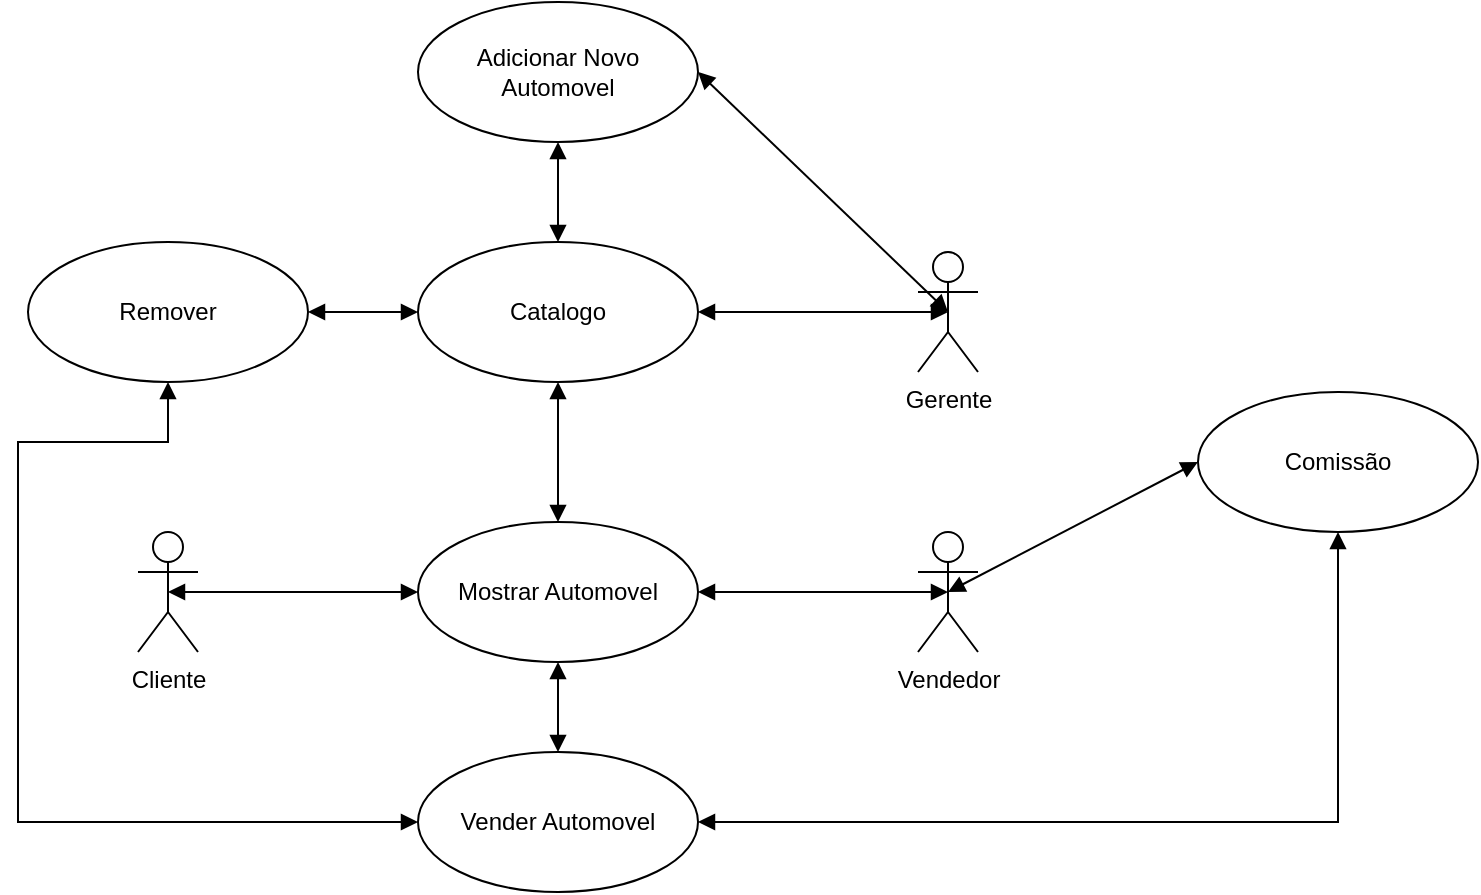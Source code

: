 <mxfile version="24.3.1" type="device">
  <diagram name="Página-1" id="f_x7acSurpHiJBq9WvCI">
    <mxGraphModel dx="1707" dy="460" grid="1" gridSize="10" guides="1" tooltips="1" connect="1" arrows="1" fold="1" page="1" pageScale="1" pageWidth="827" pageHeight="1169" math="0" shadow="0">
      <root>
        <mxCell id="0" />
        <mxCell id="1" parent="0" />
        <mxCell id="SEfgsGK2yQJNxwUx0ZKF-1" value="Vendedor" style="shape=umlActor;verticalLabelPosition=bottom;verticalAlign=top;html=1;" vertex="1" parent="1">
          <mxGeometry x="-150" y="475" width="30" height="60" as="geometry" />
        </mxCell>
        <mxCell id="SEfgsGK2yQJNxwUx0ZKF-2" value="Mostrar Automovel" style="ellipse;whiteSpace=wrap;html=1;" vertex="1" parent="1">
          <mxGeometry x="-400" y="470" width="140" height="70" as="geometry" />
        </mxCell>
        <mxCell id="SEfgsGK2yQJNxwUx0ZKF-3" value="Gerente" style="shape=umlActor;verticalLabelPosition=bottom;verticalAlign=top;html=1;" vertex="1" parent="1">
          <mxGeometry x="-150" y="335" width="30" height="60" as="geometry" />
        </mxCell>
        <mxCell id="SEfgsGK2yQJNxwUx0ZKF-4" value="" style="endArrow=block;startArrow=block;endFill=1;startFill=1;html=1;rounded=0;exitX=0.5;exitY=0.5;exitDx=0;exitDy=0;exitPerimeter=0;entryX=0;entryY=0.5;entryDx=0;entryDy=0;" edge="1" parent="1" source="SEfgsGK2yQJNxwUx0ZKF-9" target="SEfgsGK2yQJNxwUx0ZKF-2">
          <mxGeometry width="160" relative="1" as="geometry">
            <mxPoint x="-570" y="595" as="sourcePoint" />
            <mxPoint x="-410" y="595" as="targetPoint" />
          </mxGeometry>
        </mxCell>
        <mxCell id="SEfgsGK2yQJNxwUx0ZKF-5" value="" style="endArrow=block;startArrow=block;endFill=1;startFill=1;html=1;rounded=0;exitX=1;exitY=0.5;exitDx=0;exitDy=0;entryX=0.5;entryY=0.5;entryDx=0;entryDy=0;entryPerimeter=0;" edge="1" parent="1" source="SEfgsGK2yQJNxwUx0ZKF-2" target="SEfgsGK2yQJNxwUx0ZKF-1">
          <mxGeometry width="160" relative="1" as="geometry">
            <mxPoint x="-525" y="515" as="sourcePoint" />
            <mxPoint x="-390" y="515" as="targetPoint" />
          </mxGeometry>
        </mxCell>
        <mxCell id="SEfgsGK2yQJNxwUx0ZKF-6" value="Vender Automovel" style="ellipse;whiteSpace=wrap;html=1;" vertex="1" parent="1">
          <mxGeometry x="-400" y="585" width="140" height="70" as="geometry" />
        </mxCell>
        <mxCell id="SEfgsGK2yQJNxwUx0ZKF-7" value="" style="endArrow=block;startArrow=block;endFill=1;startFill=1;html=1;rounded=0;exitX=0.5;exitY=0;exitDx=0;exitDy=0;entryX=0.5;entryY=1;entryDx=0;entryDy=0;" edge="1" parent="1" source="SEfgsGK2yQJNxwUx0ZKF-6" target="SEfgsGK2yQJNxwUx0ZKF-2">
          <mxGeometry width="160" relative="1" as="geometry">
            <mxPoint x="-250" y="515" as="sourcePoint" />
            <mxPoint x="-125" y="515" as="targetPoint" />
          </mxGeometry>
        </mxCell>
        <mxCell id="SEfgsGK2yQJNxwUx0ZKF-9" value="Cliente" style="shape=umlActor;verticalLabelPosition=bottom;verticalAlign=top;html=1;" vertex="1" parent="1">
          <mxGeometry x="-540" y="475" width="30" height="60" as="geometry" />
        </mxCell>
        <mxCell id="SEfgsGK2yQJNxwUx0ZKF-11" value="Catalogo" style="ellipse;whiteSpace=wrap;html=1;" vertex="1" parent="1">
          <mxGeometry x="-400" y="330" width="140" height="70" as="geometry" />
        </mxCell>
        <mxCell id="SEfgsGK2yQJNxwUx0ZKF-12" value="" style="endArrow=block;startArrow=block;endFill=1;startFill=1;html=1;rounded=0;exitX=1;exitY=0.5;exitDx=0;exitDy=0;entryX=0.5;entryY=0.5;entryDx=0;entryDy=0;entryPerimeter=0;" edge="1" parent="1" source="SEfgsGK2yQJNxwUx0ZKF-11" target="SEfgsGK2yQJNxwUx0ZKF-3">
          <mxGeometry width="160" relative="1" as="geometry">
            <mxPoint x="-250" y="515" as="sourcePoint" />
            <mxPoint x="-125" y="515" as="targetPoint" />
          </mxGeometry>
        </mxCell>
        <mxCell id="SEfgsGK2yQJNxwUx0ZKF-13" value="Remover" style="ellipse;whiteSpace=wrap;html=1;" vertex="1" parent="1">
          <mxGeometry x="-595" y="330" width="140" height="70" as="geometry" />
        </mxCell>
        <mxCell id="SEfgsGK2yQJNxwUx0ZKF-14" value="Adicionar Novo Automovel" style="ellipse;whiteSpace=wrap;html=1;" vertex="1" parent="1">
          <mxGeometry x="-400" y="210" width="140" height="70" as="geometry" />
        </mxCell>
        <mxCell id="SEfgsGK2yQJNxwUx0ZKF-15" value="" style="endArrow=block;startArrow=block;endFill=1;startFill=1;html=1;rounded=0;exitX=1;exitY=0.5;exitDx=0;exitDy=0;entryX=0;entryY=0.5;entryDx=0;entryDy=0;" edge="1" parent="1" source="SEfgsGK2yQJNxwUx0ZKF-13" target="SEfgsGK2yQJNxwUx0ZKF-11">
          <mxGeometry width="160" relative="1" as="geometry">
            <mxPoint x="-250" y="375" as="sourcePoint" />
            <mxPoint x="-125" y="375" as="targetPoint" />
          </mxGeometry>
        </mxCell>
        <mxCell id="SEfgsGK2yQJNxwUx0ZKF-16" value="" style="endArrow=block;startArrow=block;endFill=1;startFill=1;html=1;rounded=0;exitX=1;exitY=0.5;exitDx=0;exitDy=0;entryX=0.5;entryY=0.5;entryDx=0;entryDy=0;entryPerimeter=0;" edge="1" parent="1" source="SEfgsGK2yQJNxwUx0ZKF-14" target="SEfgsGK2yQJNxwUx0ZKF-3">
          <mxGeometry width="160" relative="1" as="geometry">
            <mxPoint x="-320" y="330" as="sourcePoint" />
            <mxPoint x="-265" y="330" as="targetPoint" />
          </mxGeometry>
        </mxCell>
        <mxCell id="SEfgsGK2yQJNxwUx0ZKF-17" value="" style="endArrow=block;startArrow=block;endFill=1;startFill=1;html=1;rounded=0;entryX=0.5;entryY=0;entryDx=0;entryDy=0;" edge="1" parent="1" target="SEfgsGK2yQJNxwUx0ZKF-11">
          <mxGeometry width="160" relative="1" as="geometry">
            <mxPoint x="-330" y="280" as="sourcePoint" />
            <mxPoint x="-125" y="375" as="targetPoint" />
          </mxGeometry>
        </mxCell>
        <mxCell id="SEfgsGK2yQJNxwUx0ZKF-18" value="" style="endArrow=block;startArrow=block;endFill=1;startFill=1;html=1;rounded=0;exitX=0.5;exitY=1;exitDx=0;exitDy=0;entryX=0.5;entryY=0;entryDx=0;entryDy=0;" edge="1" parent="1" source="SEfgsGK2yQJNxwUx0ZKF-11" target="SEfgsGK2yQJNxwUx0ZKF-2">
          <mxGeometry width="160" relative="1" as="geometry">
            <mxPoint x="-385" y="440" as="sourcePoint" />
            <mxPoint x="-260" y="440" as="targetPoint" />
          </mxGeometry>
        </mxCell>
        <mxCell id="SEfgsGK2yQJNxwUx0ZKF-19" value="Comissão" style="ellipse;whiteSpace=wrap;html=1;" vertex="1" parent="1">
          <mxGeometry x="-10" y="405" width="140" height="70" as="geometry" />
        </mxCell>
        <mxCell id="SEfgsGK2yQJNxwUx0ZKF-20" value="" style="endArrow=block;startArrow=block;endFill=1;startFill=1;html=1;rounded=0;exitX=1;exitY=0.5;exitDx=0;exitDy=0;entryX=0.5;entryY=1;entryDx=0;entryDy=0;" edge="1" parent="1" source="SEfgsGK2yQJNxwUx0ZKF-6" target="SEfgsGK2yQJNxwUx0ZKF-19">
          <mxGeometry width="160" relative="1" as="geometry">
            <mxPoint x="-150" y="610" as="sourcePoint" />
            <mxPoint x="10" y="610" as="targetPoint" />
            <Array as="points">
              <mxPoint x="60" y="620" />
            </Array>
          </mxGeometry>
        </mxCell>
        <mxCell id="SEfgsGK2yQJNxwUx0ZKF-21" value="" style="endArrow=block;startArrow=block;endFill=1;startFill=1;html=1;rounded=0;exitX=0;exitY=0.5;exitDx=0;exitDy=0;entryX=0.5;entryY=1;entryDx=0;entryDy=0;" edge="1" parent="1" source="SEfgsGK2yQJNxwUx0ZKF-6" target="SEfgsGK2yQJNxwUx0ZKF-13">
          <mxGeometry width="160" relative="1" as="geometry">
            <mxPoint x="-250" y="630" as="sourcePoint" />
            <mxPoint x="70" y="485" as="targetPoint" />
            <Array as="points">
              <mxPoint x="-600" y="620" />
              <mxPoint x="-600" y="430" />
              <mxPoint x="-525" y="430" />
            </Array>
          </mxGeometry>
        </mxCell>
        <mxCell id="SEfgsGK2yQJNxwUx0ZKF-22" value="" style="endArrow=block;startArrow=block;endFill=1;startFill=1;html=1;rounded=0;exitX=0.5;exitY=0.5;exitDx=0;exitDy=0;exitPerimeter=0;entryX=0;entryY=0.5;entryDx=0;entryDy=0;" edge="1" parent="1" source="SEfgsGK2yQJNxwUx0ZKF-1" target="SEfgsGK2yQJNxwUx0ZKF-19">
          <mxGeometry width="160" relative="1" as="geometry">
            <mxPoint x="-110" y="550" as="sourcePoint" />
            <mxPoint x="50" y="550" as="targetPoint" />
          </mxGeometry>
        </mxCell>
      </root>
    </mxGraphModel>
  </diagram>
</mxfile>
